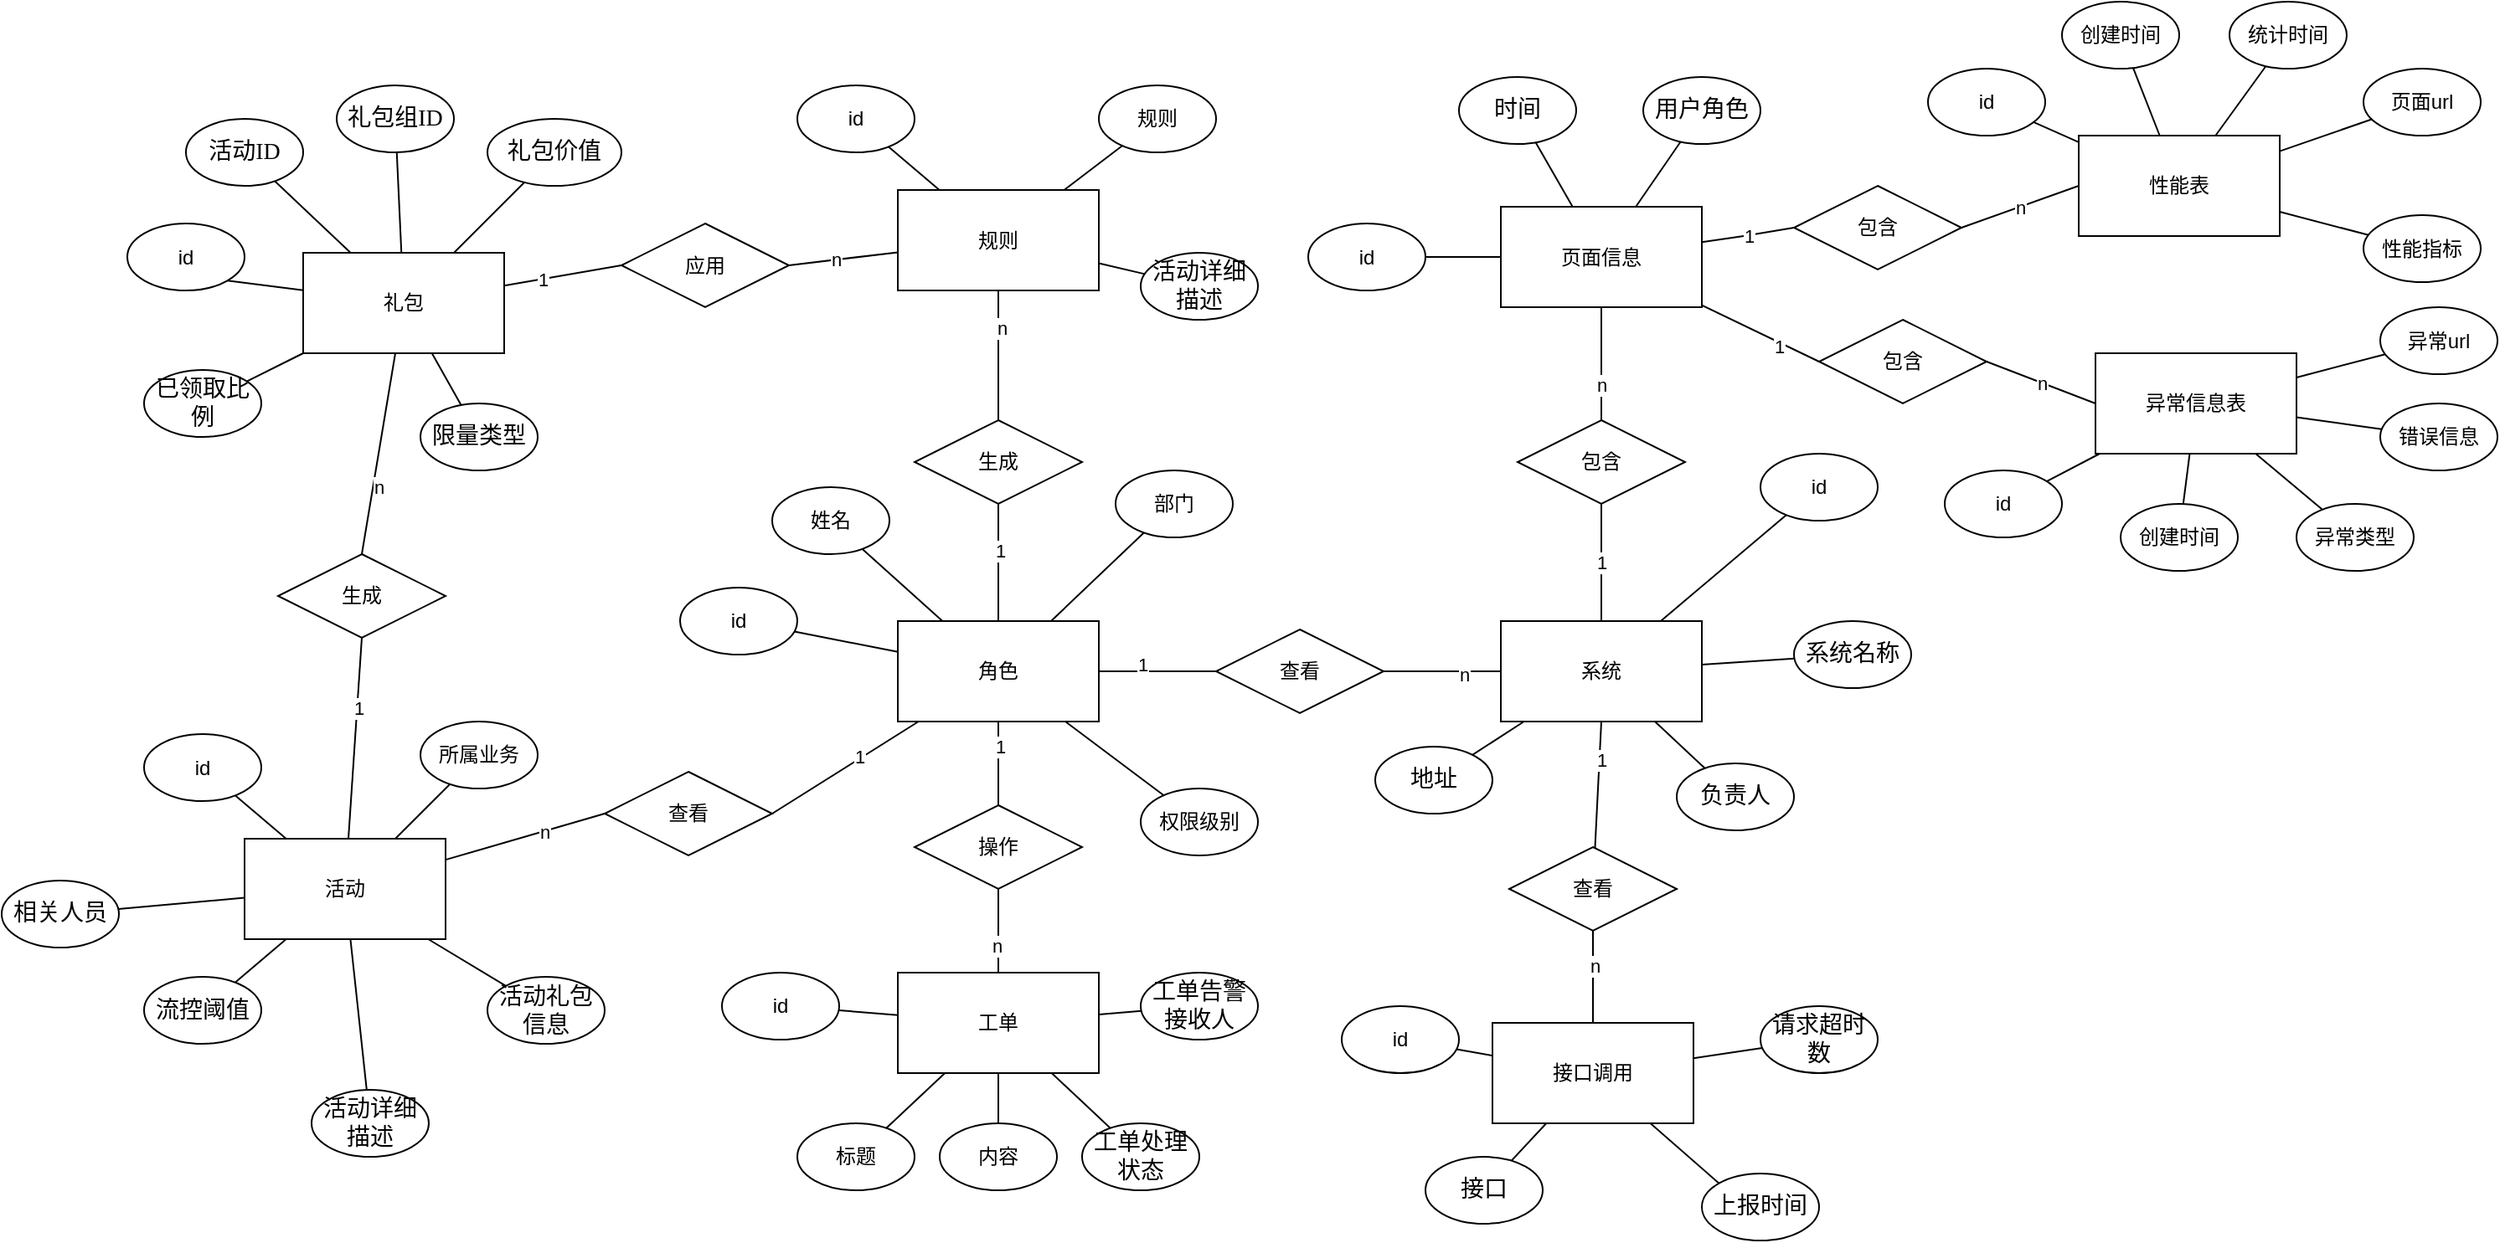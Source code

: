 <mxfile version="20.8.23" type="github">
  <diagram id="R2lEEEUBdFMjLlhIrx00" name="Page-1">
    <mxGraphModel dx="1050" dy="581" grid="1" gridSize="10" guides="1" tooltips="1" connect="1" arrows="1" fold="1" page="1" pageScale="1" pageWidth="850" pageHeight="1100" math="0" shadow="0" extFonts="Permanent Marker^https://fonts.googleapis.com/css?family=Permanent+Marker">
      <root>
        <mxCell id="0" />
        <mxCell id="1" parent="0" />
        <mxCell id="_jhM0TmbpqfNp14iLgsG-1" value="角色" style="rounded=0;whiteSpace=wrap;html=1;" parent="1" vertex="1">
          <mxGeometry x="535" y="530" width="120" height="60" as="geometry" />
        </mxCell>
        <mxCell id="_jhM0TmbpqfNp14iLgsG-2" value="系统" style="rounded=0;whiteSpace=wrap;html=1;" parent="1" vertex="1">
          <mxGeometry x="895" y="530" width="120" height="60" as="geometry" />
        </mxCell>
        <mxCell id="_jhM0TmbpqfNp14iLgsG-3" value="活动" style="rounded=0;whiteSpace=wrap;html=1;" parent="1" vertex="1">
          <mxGeometry x="145" y="660" width="120" height="60" as="geometry" />
        </mxCell>
        <mxCell id="_jhM0TmbpqfNp14iLgsG-4" value="礼包" style="rounded=0;whiteSpace=wrap;html=1;" parent="1" vertex="1">
          <mxGeometry x="180" y="310" width="120" height="60" as="geometry" />
        </mxCell>
        <mxCell id="_jhM0TmbpqfNp14iLgsG-5" value="页面信息" style="rounded=0;whiteSpace=wrap;html=1;" parent="1" vertex="1">
          <mxGeometry x="895" y="282.5" width="120" height="60" as="geometry" />
        </mxCell>
        <mxCell id="_jhM0TmbpqfNp14iLgsG-6" value="接口调用" style="rounded=0;whiteSpace=wrap;html=1;" parent="1" vertex="1">
          <mxGeometry x="890" y="770" width="120" height="60" as="geometry" />
        </mxCell>
        <mxCell id="_jhM0TmbpqfNp14iLgsG-7" value="工单" style="rounded=0;whiteSpace=wrap;html=1;" parent="1" vertex="1">
          <mxGeometry x="535" y="740" width="120" height="60" as="geometry" />
        </mxCell>
        <mxCell id="_jhM0TmbpqfNp14iLgsG-8" value="id" style="ellipse;whiteSpace=wrap;html=1;" parent="1" vertex="1">
          <mxGeometry x="405" y="510" width="70" height="40" as="geometry" />
        </mxCell>
        <mxCell id="_jhM0TmbpqfNp14iLgsG-10" value="姓名" style="ellipse;whiteSpace=wrap;html=1;" parent="1" vertex="1">
          <mxGeometry x="460" y="450" width="70" height="40" as="geometry" />
        </mxCell>
        <mxCell id="_jhM0TmbpqfNp14iLgsG-11" value="部门" style="ellipse;whiteSpace=wrap;html=1;" parent="1" vertex="1">
          <mxGeometry x="665" y="440" width="70" height="40" as="geometry" />
        </mxCell>
        <mxCell id="_jhM0TmbpqfNp14iLgsG-12" value="权限级别" style="ellipse;whiteSpace=wrap;html=1;" parent="1" vertex="1">
          <mxGeometry x="680" y="630" width="70" height="40" as="geometry" />
        </mxCell>
        <mxCell id="_jhM0TmbpqfNp14iLgsG-13" value="" style="endArrow=none;html=1;rounded=0;" parent="1" source="_jhM0TmbpqfNp14iLgsG-8" target="_jhM0TmbpqfNp14iLgsG-1" edge="1">
          <mxGeometry width="50" height="50" relative="1" as="geometry">
            <mxPoint x="545" y="760" as="sourcePoint" />
            <mxPoint x="595" y="710" as="targetPoint" />
          </mxGeometry>
        </mxCell>
        <mxCell id="_jhM0TmbpqfNp14iLgsG-14" value="" style="endArrow=none;html=1;rounded=0;" parent="1" source="_jhM0TmbpqfNp14iLgsG-10" target="_jhM0TmbpqfNp14iLgsG-1" edge="1">
          <mxGeometry width="50" height="50" relative="1" as="geometry">
            <mxPoint x="545" y="760" as="sourcePoint" />
            <mxPoint x="595" y="710" as="targetPoint" />
          </mxGeometry>
        </mxCell>
        <mxCell id="_jhM0TmbpqfNp14iLgsG-15" value="" style="endArrow=none;html=1;rounded=0;" parent="1" source="_jhM0TmbpqfNp14iLgsG-11" target="_jhM0TmbpqfNp14iLgsG-1" edge="1">
          <mxGeometry width="50" height="50" relative="1" as="geometry">
            <mxPoint x="545" y="760" as="sourcePoint" />
            <mxPoint x="595" y="710" as="targetPoint" />
          </mxGeometry>
        </mxCell>
        <mxCell id="_jhM0TmbpqfNp14iLgsG-16" value="" style="endArrow=none;html=1;rounded=0;" parent="1" source="_jhM0TmbpqfNp14iLgsG-12" target="_jhM0TmbpqfNp14iLgsG-1" edge="1">
          <mxGeometry width="50" height="50" relative="1" as="geometry">
            <mxPoint x="545" y="760" as="sourcePoint" />
            <mxPoint x="595" y="710" as="targetPoint" />
          </mxGeometry>
        </mxCell>
        <mxCell id="_jhM0TmbpqfNp14iLgsG-18" value="查看" style="rhombus;whiteSpace=wrap;html=1;" parent="1" vertex="1">
          <mxGeometry x="360" y="620" width="100" height="50" as="geometry" />
        </mxCell>
        <mxCell id="_jhM0TmbpqfNp14iLgsG-19" value="" style="endArrow=none;html=1;rounded=0;exitX=1;exitY=0.5;exitDx=0;exitDy=0;" parent="1" source="_jhM0TmbpqfNp14iLgsG-18" target="_jhM0TmbpqfNp14iLgsG-1" edge="1">
          <mxGeometry width="50" height="50" relative="1" as="geometry">
            <mxPoint x="545" y="760" as="sourcePoint" />
            <mxPoint x="595" y="710" as="targetPoint" />
          </mxGeometry>
        </mxCell>
        <mxCell id="b12-Ir1J9a8UPb21J4mY-48" value="1" style="edgeLabel;html=1;align=center;verticalAlign=middle;resizable=0;points=[];" parent="_jhM0TmbpqfNp14iLgsG-19" vertex="1" connectable="0">
          <mxGeometry x="0.206" y="1" relative="1" as="geometry">
            <mxPoint as="offset" />
          </mxGeometry>
        </mxCell>
        <mxCell id="_jhM0TmbpqfNp14iLgsG-20" value="" style="endArrow=none;html=1;rounded=0;exitX=0;exitY=0.5;exitDx=0;exitDy=0;" parent="1" source="_jhM0TmbpqfNp14iLgsG-18" target="_jhM0TmbpqfNp14iLgsG-3" edge="1">
          <mxGeometry width="50" height="50" relative="1" as="geometry">
            <mxPoint x="363.333" y="674.167" as="sourcePoint" />
            <mxPoint x="555" y="840" as="targetPoint" />
          </mxGeometry>
        </mxCell>
        <mxCell id="b12-Ir1J9a8UPb21J4mY-47" value="n" style="edgeLabel;html=1;align=center;verticalAlign=middle;resizable=0;points=[];" parent="_jhM0TmbpqfNp14iLgsG-20" vertex="1" connectable="0">
          <mxGeometry x="-0.234" relative="1" as="geometry">
            <mxPoint as="offset" />
          </mxGeometry>
        </mxCell>
        <mxCell id="_jhM0TmbpqfNp14iLgsG-21" value="生成" style="rhombus;whiteSpace=wrap;html=1;" parent="1" vertex="1">
          <mxGeometry x="165" y="490" width="100" height="50" as="geometry" />
        </mxCell>
        <mxCell id="_jhM0TmbpqfNp14iLgsG-22" value="" style="endArrow=none;html=1;rounded=0;exitX=0.5;exitY=1;exitDx=0;exitDy=0;" parent="1" source="_jhM0TmbpqfNp14iLgsG-21" target="_jhM0TmbpqfNp14iLgsG-3" edge="1">
          <mxGeometry width="50" height="50" relative="1" as="geometry">
            <mxPoint x="217" y="590" as="sourcePoint" />
            <mxPoint x="555" y="840" as="targetPoint" />
          </mxGeometry>
        </mxCell>
        <mxCell id="b12-Ir1J9a8UPb21J4mY-46" value="1" style="edgeLabel;html=1;align=center;verticalAlign=middle;resizable=0;points=[];" parent="_jhM0TmbpqfNp14iLgsG-22" vertex="1" connectable="0">
          <mxGeometry x="-0.309" y="1" relative="1" as="geometry">
            <mxPoint as="offset" />
          </mxGeometry>
        </mxCell>
        <mxCell id="_jhM0TmbpqfNp14iLgsG-23" value="" style="endArrow=none;html=1;rounded=0;exitX=0.5;exitY=0;exitDx=0;exitDy=0;" parent="1" source="_jhM0TmbpqfNp14iLgsG-21" target="_jhM0TmbpqfNp14iLgsG-4" edge="1">
          <mxGeometry width="50" height="50" relative="1" as="geometry">
            <mxPoint x="251.852" y="174.074" as="sourcePoint" />
            <mxPoint x="950" y="492.5" as="targetPoint" />
          </mxGeometry>
        </mxCell>
        <mxCell id="b12-Ir1J9a8UPb21J4mY-45" value="n" style="edgeLabel;html=1;align=center;verticalAlign=middle;resizable=0;points=[];" parent="_jhM0TmbpqfNp14iLgsG-23" vertex="1" connectable="0">
          <mxGeometry x="-0.329" y="-3" relative="1" as="geometry">
            <mxPoint as="offset" />
          </mxGeometry>
        </mxCell>
        <mxCell id="_jhM0TmbpqfNp14iLgsG-31" value="" style="endArrow=none;html=1;rounded=0;" parent="1" source="_jhM0TmbpqfNp14iLgsG-32" target="_jhM0TmbpqfNp14iLgsG-1" edge="1">
          <mxGeometry width="50" height="50" relative="1" as="geometry">
            <mxPoint x="545" y="760" as="sourcePoint" />
            <mxPoint x="595" y="710" as="targetPoint" />
          </mxGeometry>
        </mxCell>
        <mxCell id="b12-Ir1J9a8UPb21J4mY-49" value="1" style="edgeLabel;html=1;align=center;verticalAlign=middle;resizable=0;points=[];" parent="_jhM0TmbpqfNp14iLgsG-31" vertex="1" connectable="0">
          <mxGeometry x="0.423" y="-1" relative="1" as="geometry">
            <mxPoint as="offset" />
          </mxGeometry>
        </mxCell>
        <mxCell id="_jhM0TmbpqfNp14iLgsG-32" value="操作" style="rhombus;whiteSpace=wrap;html=1;" parent="1" vertex="1">
          <mxGeometry x="545" y="640" width="100" height="50" as="geometry" />
        </mxCell>
        <mxCell id="_jhM0TmbpqfNp14iLgsG-33" value="" style="endArrow=none;html=1;rounded=0;" parent="1" source="_jhM0TmbpqfNp14iLgsG-32" target="_jhM0TmbpqfNp14iLgsG-7" edge="1">
          <mxGeometry width="50" height="50" relative="1" as="geometry">
            <mxPoint x="545" y="760" as="sourcePoint" />
            <mxPoint x="595" y="710" as="targetPoint" />
          </mxGeometry>
        </mxCell>
        <mxCell id="b12-Ir1J9a8UPb21J4mY-50" value="n" style="edgeLabel;html=1;align=center;verticalAlign=middle;resizable=0;points=[];" parent="_jhM0TmbpqfNp14iLgsG-33" vertex="1" connectable="0">
          <mxGeometry x="0.339" y="-1" relative="1" as="geometry">
            <mxPoint as="offset" />
          </mxGeometry>
        </mxCell>
        <mxCell id="_jhM0TmbpqfNp14iLgsG-34" value="查看" style="rhombus;whiteSpace=wrap;html=1;" parent="1" vertex="1">
          <mxGeometry x="725" y="535" width="100" height="50" as="geometry" />
        </mxCell>
        <mxCell id="_jhM0TmbpqfNp14iLgsG-35" value="" style="endArrow=none;html=1;rounded=0;" parent="1" source="_jhM0TmbpqfNp14iLgsG-34" target="_jhM0TmbpqfNp14iLgsG-1" edge="1">
          <mxGeometry width="50" height="50" relative="1" as="geometry">
            <mxPoint x="545" y="760" as="sourcePoint" />
            <mxPoint x="595" y="710" as="targetPoint" />
          </mxGeometry>
        </mxCell>
        <mxCell id="b12-Ir1J9a8UPb21J4mY-40" value="1" style="edgeLabel;html=1;align=center;verticalAlign=middle;resizable=0;points=[];" parent="_jhM0TmbpqfNp14iLgsG-35" vertex="1" connectable="0">
          <mxGeometry x="0.274" y="-4" relative="1" as="geometry">
            <mxPoint as="offset" />
          </mxGeometry>
        </mxCell>
        <mxCell id="_jhM0TmbpqfNp14iLgsG-36" value="" style="endArrow=none;html=1;rounded=0;" parent="1" source="_jhM0TmbpqfNp14iLgsG-34" target="_jhM0TmbpqfNp14iLgsG-2" edge="1">
          <mxGeometry width="50" height="50" relative="1" as="geometry">
            <mxPoint x="545" y="760" as="sourcePoint" />
            <mxPoint x="595" y="710" as="targetPoint" />
            <Array as="points">
              <mxPoint x="860" y="560" />
            </Array>
          </mxGeometry>
        </mxCell>
        <mxCell id="b12-Ir1J9a8UPb21J4mY-37" value="n" style="edgeLabel;html=1;align=center;verticalAlign=middle;resizable=0;points=[];" parent="_jhM0TmbpqfNp14iLgsG-36" vertex="1" connectable="0">
          <mxGeometry x="0.36" y="-2" relative="1" as="geometry">
            <mxPoint as="offset" />
          </mxGeometry>
        </mxCell>
        <mxCell id="_jhM0TmbpqfNp14iLgsG-37" value="1" style="endArrow=none;html=1;rounded=0;entryX=0.5;entryY=0;entryDx=0;entryDy=0;" parent="1" source="_jhM0TmbpqfNp14iLgsG-39" target="_jhM0TmbpqfNp14iLgsG-2" edge="1">
          <mxGeometry width="50" height="50" relative="1" as="geometry">
            <mxPoint x="945" y="480" as="sourcePoint" />
            <mxPoint x="595" y="710" as="targetPoint" />
          </mxGeometry>
        </mxCell>
        <mxCell id="_jhM0TmbpqfNp14iLgsG-39" value="包含" style="rhombus;whiteSpace=wrap;html=1;" parent="1" vertex="1">
          <mxGeometry x="905" y="410" width="100" height="50" as="geometry" />
        </mxCell>
        <mxCell id="_jhM0TmbpqfNp14iLgsG-40" value="" style="endArrow=none;html=1;rounded=0;exitX=0.5;exitY=0;exitDx=0;exitDy=0;" parent="1" source="_jhM0TmbpqfNp14iLgsG-39" target="_jhM0TmbpqfNp14iLgsG-5" edge="1">
          <mxGeometry width="50" height="50" relative="1" as="geometry">
            <mxPoint x="815" y="302.5" as="sourcePoint" />
            <mxPoint x="215" y="527.5" as="targetPoint" />
          </mxGeometry>
        </mxCell>
        <mxCell id="b12-Ir1J9a8UPb21J4mY-36" value="n" style="edgeLabel;html=1;align=center;verticalAlign=middle;resizable=0;points=[];" parent="_jhM0TmbpqfNp14iLgsG-40" vertex="1" connectable="0">
          <mxGeometry x="-0.365" relative="1" as="geometry">
            <mxPoint as="offset" />
          </mxGeometry>
        </mxCell>
        <mxCell id="_jhM0TmbpqfNp14iLgsG-41" value="查看" style="rhombus;whiteSpace=wrap;html=1;" parent="1" vertex="1">
          <mxGeometry x="900" y="665" width="100" height="50" as="geometry" />
        </mxCell>
        <mxCell id="_jhM0TmbpqfNp14iLgsG-42" value="" style="endArrow=none;html=1;rounded=0;entryX=0.5;entryY=1;entryDx=0;entryDy=0;" parent="1" source="_jhM0TmbpqfNp14iLgsG-41" target="_jhM0TmbpqfNp14iLgsG-2" edge="1">
          <mxGeometry width="50" height="50" relative="1" as="geometry">
            <mxPoint x="545" y="760" as="sourcePoint" />
            <mxPoint x="595" y="710" as="targetPoint" />
          </mxGeometry>
        </mxCell>
        <mxCell id="b12-Ir1J9a8UPb21J4mY-38" value="1" style="edgeLabel;html=1;align=center;verticalAlign=middle;resizable=0;points=[];" parent="_jhM0TmbpqfNp14iLgsG-42" vertex="1" connectable="0">
          <mxGeometry x="0.398" y="-1" relative="1" as="geometry">
            <mxPoint as="offset" />
          </mxGeometry>
        </mxCell>
        <mxCell id="_jhM0TmbpqfNp14iLgsG-44" value="id" style="ellipse;whiteSpace=wrap;html=1;" parent="1" vertex="1">
          <mxGeometry x="430" y="740" width="70" height="40" as="geometry" />
        </mxCell>
        <mxCell id="_jhM0TmbpqfNp14iLgsG-45" value="标题" style="ellipse;whiteSpace=wrap;html=1;" parent="1" vertex="1">
          <mxGeometry x="475" y="830" width="70" height="40" as="geometry" />
        </mxCell>
        <mxCell id="_jhM0TmbpqfNp14iLgsG-46" value="内容" style="ellipse;whiteSpace=wrap;html=1;" parent="1" vertex="1">
          <mxGeometry x="560" y="830" width="70" height="40" as="geometry" />
        </mxCell>
        <mxCell id="_jhM0TmbpqfNp14iLgsG-47" value="&lt;p class=&quot;MsoNormal&quot;&gt;&lt;span style=&quot;mso-spacerun:&#39;yes&#39;;font-family:宋体;font-size:10.5pt;&lt;br/&gt;mso-font-kerning:1.0pt;&quot;&gt;工单处理状态&lt;/span&gt;&lt;/p&gt;" style="ellipse;whiteSpace=wrap;html=1;" parent="1" vertex="1">
          <mxGeometry x="645" y="830" width="70" height="40" as="geometry" />
        </mxCell>
        <mxCell id="_jhM0TmbpqfNp14iLgsG-48" value="&lt;p class=&quot;MsoNormal&quot;&gt;&lt;span style=&quot;mso-spacerun:&#39;yes&#39;;font-family:宋体;font-size:10.5pt;&lt;br/&gt;mso-font-kerning:1.0pt;&quot;&gt;工单告警接收人&lt;/span&gt;&lt;/p&gt;" style="ellipse;whiteSpace=wrap;html=1;" parent="1" vertex="1">
          <mxGeometry x="680" y="740" width="70" height="40" as="geometry" />
        </mxCell>
        <mxCell id="_jhM0TmbpqfNp14iLgsG-51" value="" style="endArrow=none;html=1;rounded=0;" parent="1" source="_jhM0TmbpqfNp14iLgsG-44" target="_jhM0TmbpqfNp14iLgsG-7" edge="1">
          <mxGeometry width="50" height="50" relative="1" as="geometry">
            <mxPoint x="545" y="760" as="sourcePoint" />
            <mxPoint x="595" y="710" as="targetPoint" />
          </mxGeometry>
        </mxCell>
        <mxCell id="_jhM0TmbpqfNp14iLgsG-52" value="" style="endArrow=none;html=1;rounded=0;" parent="1" source="_jhM0TmbpqfNp14iLgsG-45" target="_jhM0TmbpqfNp14iLgsG-7" edge="1">
          <mxGeometry width="50" height="50" relative="1" as="geometry">
            <mxPoint x="545" y="760" as="sourcePoint" />
            <mxPoint x="595" y="710" as="targetPoint" />
          </mxGeometry>
        </mxCell>
        <mxCell id="_jhM0TmbpqfNp14iLgsG-53" value="" style="endArrow=none;html=1;rounded=0;" parent="1" source="_jhM0TmbpqfNp14iLgsG-46" target="_jhM0TmbpqfNp14iLgsG-7" edge="1">
          <mxGeometry width="50" height="50" relative="1" as="geometry">
            <mxPoint x="545" y="760" as="sourcePoint" />
            <mxPoint x="595" y="710" as="targetPoint" />
          </mxGeometry>
        </mxCell>
        <mxCell id="_jhM0TmbpqfNp14iLgsG-54" value="" style="endArrow=none;html=1;rounded=0;" parent="1" source="_jhM0TmbpqfNp14iLgsG-47" target="_jhM0TmbpqfNp14iLgsG-7" edge="1">
          <mxGeometry width="50" height="50" relative="1" as="geometry">
            <mxPoint x="545" y="760" as="sourcePoint" />
            <mxPoint x="595" y="710" as="targetPoint" />
          </mxGeometry>
        </mxCell>
        <mxCell id="_jhM0TmbpqfNp14iLgsG-55" value="" style="endArrow=none;html=1;rounded=0;" parent="1" source="_jhM0TmbpqfNp14iLgsG-48" target="_jhM0TmbpqfNp14iLgsG-7" edge="1">
          <mxGeometry width="50" height="50" relative="1" as="geometry">
            <mxPoint x="545" y="760" as="sourcePoint" />
            <mxPoint x="595" y="710" as="targetPoint" />
          </mxGeometry>
        </mxCell>
        <mxCell id="_jhM0TmbpqfNp14iLgsG-56" value="id" style="ellipse;whiteSpace=wrap;html=1;" parent="1" vertex="1">
          <mxGeometry x="85" y="597.5" width="70" height="40" as="geometry" />
        </mxCell>
        <mxCell id="_jhM0TmbpqfNp14iLgsG-57" value="&lt;p class=&quot;MsoNormal&quot;&gt;&lt;span style=&quot;mso-spacerun:&#39;yes&#39;;font-family:宋体;font-size:10.5pt;&lt;br/&gt;mso-font-kerning:1.0pt;&quot;&gt;活动详细描述&lt;/span&gt;&lt;/p&gt;" style="ellipse;whiteSpace=wrap;html=1;" parent="1" vertex="1">
          <mxGeometry x="185" y="810" width="70" height="40" as="geometry" />
        </mxCell>
        <mxCell id="_jhM0TmbpqfNp14iLgsG-58" value="&lt;p class=&quot;MsoNormal&quot;&gt;所属业务&lt;/p&gt;" style="ellipse;whiteSpace=wrap;html=1;" parent="1" vertex="1">
          <mxGeometry x="250" y="590" width="70" height="40" as="geometry" />
        </mxCell>
        <mxCell id="_jhM0TmbpqfNp14iLgsG-60" value="&lt;p class=&quot;MsoNormal&quot;&gt;&lt;span style=&quot;mso-spacerun:&#39;yes&#39;;font-family:宋体;font-size:10.5pt;&lt;br/&gt;mso-font-kerning:1.0pt;&quot;&gt;相关人员&lt;/span&gt;&lt;/p&gt;" style="ellipse;whiteSpace=wrap;html=1;" parent="1" vertex="1">
          <mxGeometry y="685" width="70" height="40" as="geometry" />
        </mxCell>
        <mxCell id="_jhM0TmbpqfNp14iLgsG-61" value="&lt;p class=&quot;MsoNormal&quot;&gt;&lt;span style=&quot;mso-spacerun:&#39;yes&#39;;font-family:宋体;font-size:10.5pt;&lt;br/&gt;mso-font-kerning:1.0pt;&quot;&gt;流控阈值&lt;/span&gt;&lt;/p&gt;" style="ellipse;whiteSpace=wrap;html=1;" parent="1" vertex="1">
          <mxGeometry x="85" y="742.5" width="70" height="40" as="geometry" />
        </mxCell>
        <mxCell id="_jhM0TmbpqfNp14iLgsG-62" value="&lt;p class=&quot;MsoNormal&quot;&gt;&lt;span style=&quot;mso-spacerun:&#39;yes&#39;;font-family:宋体;font-size:10.5pt;&lt;br/&gt;mso-font-kerning:1.0pt;&quot;&gt;活动礼包信息&lt;/span&gt;&lt;/p&gt;" style="ellipse;whiteSpace=wrap;html=1;" parent="1" vertex="1">
          <mxGeometry x="290" y="742.5" width="70" height="40" as="geometry" />
        </mxCell>
        <mxCell id="_jhM0TmbpqfNp14iLgsG-63" value="" style="endArrow=none;html=1;rounded=0;" parent="1" source="_jhM0TmbpqfNp14iLgsG-56" target="_jhM0TmbpqfNp14iLgsG-3" edge="1">
          <mxGeometry width="50" height="50" relative="1" as="geometry">
            <mxPoint x="505" y="890" as="sourcePoint" />
            <mxPoint x="555" y="840" as="targetPoint" />
          </mxGeometry>
        </mxCell>
        <mxCell id="_jhM0TmbpqfNp14iLgsG-64" value="" style="endArrow=none;html=1;rounded=0;" parent="1" source="_jhM0TmbpqfNp14iLgsG-57" target="_jhM0TmbpqfNp14iLgsG-3" edge="1">
          <mxGeometry width="50" height="50" relative="1" as="geometry">
            <mxPoint x="505" y="890" as="sourcePoint" />
            <mxPoint x="555" y="840" as="targetPoint" />
          </mxGeometry>
        </mxCell>
        <mxCell id="_jhM0TmbpqfNp14iLgsG-65" value="" style="endArrow=none;html=1;rounded=0;" parent="1" source="_jhM0TmbpqfNp14iLgsG-58" target="_jhM0TmbpqfNp14iLgsG-3" edge="1">
          <mxGeometry width="50" height="50" relative="1" as="geometry">
            <mxPoint x="505" y="890" as="sourcePoint" />
            <mxPoint x="555" y="840" as="targetPoint" />
          </mxGeometry>
        </mxCell>
        <mxCell id="_jhM0TmbpqfNp14iLgsG-66" value="" style="endArrow=none;html=1;rounded=0;" parent="1" source="_jhM0TmbpqfNp14iLgsG-60" target="_jhM0TmbpqfNp14iLgsG-3" edge="1">
          <mxGeometry width="50" height="50" relative="1" as="geometry">
            <mxPoint x="505" y="890" as="sourcePoint" />
            <mxPoint x="555" y="840" as="targetPoint" />
          </mxGeometry>
        </mxCell>
        <mxCell id="_jhM0TmbpqfNp14iLgsG-67" value="" style="endArrow=none;html=1;rounded=0;" parent="1" source="_jhM0TmbpqfNp14iLgsG-61" target="_jhM0TmbpqfNp14iLgsG-3" edge="1">
          <mxGeometry width="50" height="50" relative="1" as="geometry">
            <mxPoint x="505" y="890" as="sourcePoint" />
            <mxPoint x="555" y="840" as="targetPoint" />
          </mxGeometry>
        </mxCell>
        <mxCell id="_jhM0TmbpqfNp14iLgsG-68" value="" style="endArrow=none;html=1;rounded=0;" parent="1" source="_jhM0TmbpqfNp14iLgsG-62" target="_jhM0TmbpqfNp14iLgsG-3" edge="1">
          <mxGeometry width="50" height="50" relative="1" as="geometry">
            <mxPoint x="505" y="890" as="sourcePoint" />
            <mxPoint x="555" y="840" as="targetPoint" />
          </mxGeometry>
        </mxCell>
        <mxCell id="_jhM0TmbpqfNp14iLgsG-69" value="id" style="ellipse;whiteSpace=wrap;html=1;" parent="1" vertex="1">
          <mxGeometry x="75" y="292.5" width="70" height="40" as="geometry" />
        </mxCell>
        <mxCell id="_jhM0TmbpqfNp14iLgsG-70" value="&lt;p class=&quot;MsoNormal&quot;&gt;&lt;span style=&quot;mso-spacerun:&#39;yes&#39;;font-family:宋体;font-size:10.5pt;&lt;br/&gt;mso-font-kerning:1.0pt;&quot;&gt;&lt;font face=&quot;宋体&quot;&gt;活动&lt;/font&gt;ID&lt;/span&gt;&lt;/p&gt;" style="ellipse;whiteSpace=wrap;html=1;" parent="1" vertex="1">
          <mxGeometry x="110" y="230" width="70" height="40" as="geometry" />
        </mxCell>
        <mxCell id="_jhM0TmbpqfNp14iLgsG-71" value="&lt;p class=&quot;MsoNormal&quot;&gt;&lt;span style=&quot;mso-spacerun:&#39;yes&#39;;font-family:宋体;font-size:10.5pt;&lt;br/&gt;mso-font-kerning:1.0pt;&quot;&gt;&lt;font face=&quot;宋体&quot;&gt;礼包组&lt;/font&gt;ID&lt;/span&gt;&lt;/p&gt;" style="ellipse;whiteSpace=wrap;html=1;" parent="1" vertex="1">
          <mxGeometry x="200" y="210" width="70" height="40" as="geometry" />
        </mxCell>
        <mxCell id="_jhM0TmbpqfNp14iLgsG-72" value="&lt;p class=&quot;MsoNormal&quot;&gt;&lt;span style=&quot;mso-spacerun:&#39;yes&#39;;font-family:宋体;font-size:10.5pt;&lt;br/&gt;mso-font-kerning:1.0pt;&quot;&gt;已领取比例&lt;/span&gt;&lt;/p&gt;" style="ellipse;whiteSpace=wrap;html=1;" parent="1" vertex="1">
          <mxGeometry x="85" y="380" width="70" height="40" as="geometry" />
        </mxCell>
        <mxCell id="_jhM0TmbpqfNp14iLgsG-73" value="&lt;p class=&quot;MsoNormal&quot;&gt;&lt;span style=&quot;mso-spacerun:&#39;yes&#39;;font-family:宋体;font-size:10.5pt;&lt;br/&gt;mso-font-kerning:1.0pt;&quot;&gt;限量类型&lt;/span&gt;&lt;/p&gt;" style="ellipse;whiteSpace=wrap;html=1;" parent="1" vertex="1">
          <mxGeometry x="250" y="400" width="70" height="40" as="geometry" />
        </mxCell>
        <mxCell id="_jhM0TmbpqfNp14iLgsG-74" value="&lt;p class=&quot;MsoNormal&quot;&gt;&lt;span style=&quot;mso-spacerun:&#39;yes&#39;;font-family:宋体;font-size:10.5pt;&lt;br/&gt;mso-font-kerning:1.0pt;&quot;&gt;礼包价值&lt;/span&gt;&lt;/p&gt;" style="ellipse;whiteSpace=wrap;html=1;" parent="1" vertex="1">
          <mxGeometry x="290" y="230" width="80" height="40" as="geometry" />
        </mxCell>
        <mxCell id="_jhM0TmbpqfNp14iLgsG-75" value="" style="endArrow=none;html=1;rounded=0;" parent="1" source="_jhM0TmbpqfNp14iLgsG-71" target="_jhM0TmbpqfNp14iLgsG-4" edge="1">
          <mxGeometry width="50" height="50" relative="1" as="geometry">
            <mxPoint x="310" y="280" as="sourcePoint" />
            <mxPoint x="930" y="490" as="targetPoint" />
          </mxGeometry>
        </mxCell>
        <mxCell id="_jhM0TmbpqfNp14iLgsG-76" value="" style="endArrow=none;html=1;rounded=0;" parent="1" source="_jhM0TmbpqfNp14iLgsG-70" target="_jhM0TmbpqfNp14iLgsG-4" edge="1">
          <mxGeometry width="50" height="50" relative="1" as="geometry">
            <mxPoint x="310" y="280" as="sourcePoint" />
            <mxPoint x="930" y="490" as="targetPoint" />
          </mxGeometry>
        </mxCell>
        <mxCell id="_jhM0TmbpqfNp14iLgsG-77" value="" style="endArrow=none;html=1;rounded=0;exitX=1;exitY=1;exitDx=0;exitDy=0;" parent="1" source="_jhM0TmbpqfNp14iLgsG-69" target="_jhM0TmbpqfNp14iLgsG-4" edge="1">
          <mxGeometry width="50" height="50" relative="1" as="geometry">
            <mxPoint x="310" y="280" as="sourcePoint" />
            <mxPoint x="930" y="490" as="targetPoint" />
          </mxGeometry>
        </mxCell>
        <mxCell id="_jhM0TmbpqfNp14iLgsG-78" value="" style="endArrow=none;html=1;rounded=0;" parent="1" source="_jhM0TmbpqfNp14iLgsG-4" target="_jhM0TmbpqfNp14iLgsG-72" edge="1">
          <mxGeometry width="50" height="50" relative="1" as="geometry">
            <mxPoint x="310" y="280" as="sourcePoint" />
            <mxPoint x="930" y="490" as="targetPoint" />
          </mxGeometry>
        </mxCell>
        <mxCell id="_jhM0TmbpqfNp14iLgsG-79" value="" style="endArrow=none;html=1;rounded=0;" parent="1" source="_jhM0TmbpqfNp14iLgsG-4" target="_jhM0TmbpqfNp14iLgsG-73" edge="1">
          <mxGeometry width="50" height="50" relative="1" as="geometry">
            <mxPoint x="310" y="280" as="sourcePoint" />
            <mxPoint x="930" y="490" as="targetPoint" />
          </mxGeometry>
        </mxCell>
        <mxCell id="_jhM0TmbpqfNp14iLgsG-80" value="" style="endArrow=none;html=1;rounded=0;" parent="1" source="_jhM0TmbpqfNp14iLgsG-4" target="_jhM0TmbpqfNp14iLgsG-74" edge="1">
          <mxGeometry width="50" height="50" relative="1" as="geometry">
            <mxPoint x="310" y="280" as="sourcePoint" />
            <mxPoint x="930" y="490" as="targetPoint" />
          </mxGeometry>
        </mxCell>
        <mxCell id="_jhM0TmbpqfNp14iLgsG-81" value="id" style="ellipse;whiteSpace=wrap;html=1;" parent="1" vertex="1">
          <mxGeometry x="1050" y="430" width="70" height="40" as="geometry" />
        </mxCell>
        <mxCell id="_jhM0TmbpqfNp14iLgsG-82" value="&lt;p class=&quot;MsoNormal&quot;&gt;&lt;span style=&quot;mso-spacerun:&#39;yes&#39;;font-family:宋体;font-size:10.5pt;&lt;br/&gt;mso-font-kerning:1.0pt;&quot;&gt;系统名称&lt;/span&gt;&lt;/p&gt;" style="ellipse;whiteSpace=wrap;html=1;" parent="1" vertex="1">
          <mxGeometry x="1070" y="530" width="70" height="40" as="geometry" />
        </mxCell>
        <mxCell id="_jhM0TmbpqfNp14iLgsG-83" value="&lt;p class=&quot;MsoNormal&quot;&gt;&lt;span style=&quot;mso-spacerun:&#39;yes&#39;;font-family:宋体;font-size:10.5pt;&lt;br/&gt;mso-font-kerning:1.0pt;&quot;&gt;地址&lt;/span&gt;&lt;/p&gt;" style="ellipse;whiteSpace=wrap;html=1;" parent="1" vertex="1">
          <mxGeometry x="820" y="605" width="70" height="40" as="geometry" />
        </mxCell>
        <mxCell id="_jhM0TmbpqfNp14iLgsG-84" value="&lt;p class=&quot;MsoNormal&quot;&gt;&lt;span style=&quot;mso-spacerun:&#39;yes&#39;;font-family:宋体;font-size:10.5pt;&lt;br/&gt;mso-font-kerning:1.0pt;&quot;&gt;负责人&lt;/span&gt;&lt;/p&gt;" style="ellipse;whiteSpace=wrap;html=1;" parent="1" vertex="1">
          <mxGeometry x="1000" y="615" width="70" height="40" as="geometry" />
        </mxCell>
        <mxCell id="_jhM0TmbpqfNp14iLgsG-85" value="" style="endArrow=none;html=1;rounded=0;" parent="1" source="_jhM0TmbpqfNp14iLgsG-81" target="_jhM0TmbpqfNp14iLgsG-2" edge="1">
          <mxGeometry width="50" height="50" relative="1" as="geometry">
            <mxPoint x="545" y="760" as="sourcePoint" />
            <mxPoint x="595" y="710" as="targetPoint" />
          </mxGeometry>
        </mxCell>
        <mxCell id="_jhM0TmbpqfNp14iLgsG-86" value="" style="endArrow=none;html=1;rounded=0;" parent="1" source="_jhM0TmbpqfNp14iLgsG-82" target="_jhM0TmbpqfNp14iLgsG-2" edge="1">
          <mxGeometry width="50" height="50" relative="1" as="geometry">
            <mxPoint x="545" y="760" as="sourcePoint" />
            <mxPoint x="1005" y="545" as="targetPoint" />
          </mxGeometry>
        </mxCell>
        <mxCell id="_jhM0TmbpqfNp14iLgsG-87" value="" style="endArrow=none;html=1;rounded=0;" parent="1" source="_jhM0TmbpqfNp14iLgsG-83" target="_jhM0TmbpqfNp14iLgsG-2" edge="1">
          <mxGeometry width="50" height="50" relative="1" as="geometry">
            <mxPoint x="545" y="760" as="sourcePoint" />
            <mxPoint x="595" y="710" as="targetPoint" />
          </mxGeometry>
        </mxCell>
        <mxCell id="_jhM0TmbpqfNp14iLgsG-88" value="" style="endArrow=none;html=1;rounded=0;" parent="1" source="_jhM0TmbpqfNp14iLgsG-84" target="_jhM0TmbpqfNp14iLgsG-2" edge="1">
          <mxGeometry width="50" height="50" relative="1" as="geometry">
            <mxPoint x="545" y="760" as="sourcePoint" />
            <mxPoint x="595" y="710" as="targetPoint" />
          </mxGeometry>
        </mxCell>
        <mxCell id="_jhM0TmbpqfNp14iLgsG-89" value="&lt;p class=&quot;MsoNormal&quot;&gt;&lt;span&gt;id&lt;/span&gt;&lt;/p&gt;" style="ellipse;whiteSpace=wrap;html=1;" parent="1" vertex="1">
          <mxGeometry x="780" y="292.5" width="70" height="40" as="geometry" />
        </mxCell>
        <mxCell id="_jhM0TmbpqfNp14iLgsG-90" value="&lt;p class=&quot;MsoNormal&quot;&gt;&lt;span style=&quot;mso-spacerun:&#39;yes&#39;;font-family:宋体;font-size:10.5pt;&lt;br/&gt;mso-font-kerning:1.0pt;&quot;&gt;时间&lt;/span&gt;&lt;/p&gt;" style="ellipse;whiteSpace=wrap;html=1;" parent="1" vertex="1">
          <mxGeometry x="870" y="205" width="70" height="40" as="geometry" />
        </mxCell>
        <mxCell id="_jhM0TmbpqfNp14iLgsG-91" value="&lt;p class=&quot;MsoNormal&quot;&gt;&lt;span style=&quot;mso-spacerun:&#39;yes&#39;;font-family:宋体;font-size:10.5pt;&lt;br/&gt;mso-font-kerning:1.0pt;&quot;&gt;用户角色&lt;/span&gt;&lt;/p&gt;" style="ellipse;whiteSpace=wrap;html=1;" parent="1" vertex="1">
          <mxGeometry x="980" y="205" width="70" height="40" as="geometry" />
        </mxCell>
        <mxCell id="_jhM0TmbpqfNp14iLgsG-93" value="" style="endArrow=none;html=1;rounded=0;" parent="1" source="_jhM0TmbpqfNp14iLgsG-89" target="_jhM0TmbpqfNp14iLgsG-5" edge="1">
          <mxGeometry width="50" height="50" relative="1" as="geometry">
            <mxPoint x="180" y="542.5" as="sourcePoint" />
            <mxPoint x="230" y="492.5" as="targetPoint" />
          </mxGeometry>
        </mxCell>
        <mxCell id="_jhM0TmbpqfNp14iLgsG-94" value="" style="endArrow=none;html=1;rounded=0;" parent="1" source="_jhM0TmbpqfNp14iLgsG-90" target="_jhM0TmbpqfNp14iLgsG-5" edge="1">
          <mxGeometry width="50" height="50" relative="1" as="geometry">
            <mxPoint x="180" y="542.5" as="sourcePoint" />
            <mxPoint x="230" y="492.5" as="targetPoint" />
          </mxGeometry>
        </mxCell>
        <mxCell id="_jhM0TmbpqfNp14iLgsG-95" value="" style="endArrow=none;html=1;rounded=0;" parent="1" source="_jhM0TmbpqfNp14iLgsG-91" target="_jhM0TmbpqfNp14iLgsG-5" edge="1">
          <mxGeometry width="50" height="50" relative="1" as="geometry">
            <mxPoint x="180" y="542.5" as="sourcePoint" />
            <mxPoint x="230" y="492.5" as="targetPoint" />
          </mxGeometry>
        </mxCell>
        <mxCell id="_jhM0TmbpqfNp14iLgsG-96" value="" style="endArrow=none;html=1;rounded=0;exitX=0;exitY=0.5;exitDx=0;exitDy=0;" parent="1" source="b12-Ir1J9a8UPb21J4mY-69" target="_jhM0TmbpqfNp14iLgsG-5" edge="1">
          <mxGeometry width="50" height="50" relative="1" as="geometry">
            <mxPoint x="870" y="357" as="sourcePoint" />
            <mxPoint x="230" y="492.5" as="targetPoint" />
          </mxGeometry>
        </mxCell>
        <mxCell id="b12-Ir1J9a8UPb21J4mY-70" value="1" style="edgeLabel;html=1;align=center;verticalAlign=middle;resizable=0;points=[];" parent="_jhM0TmbpqfNp14iLgsG-96" vertex="1" connectable="0">
          <mxGeometry x="-0.32" y="2" relative="1" as="geometry">
            <mxPoint as="offset" />
          </mxGeometry>
        </mxCell>
        <mxCell id="_jhM0TmbpqfNp14iLgsG-97" value="&lt;p class=&quot;MsoNormal&quot;&gt;&lt;span&gt;id&lt;/span&gt;&lt;/p&gt;" style="ellipse;whiteSpace=wrap;html=1;" parent="1" vertex="1">
          <mxGeometry x="800" y="760" width="70" height="40" as="geometry" />
        </mxCell>
        <mxCell id="_jhM0TmbpqfNp14iLgsG-98" value="&lt;p class=&quot;MsoNormal&quot;&gt;&lt;span style=&quot;mso-spacerun:&#39;yes&#39;;font-family:宋体;font-size:10.5pt;&lt;br/&gt;mso-font-kerning:1.0pt;&quot;&gt;接口&lt;/span&gt;&lt;/p&gt;" style="ellipse;whiteSpace=wrap;html=1;" parent="1" vertex="1">
          <mxGeometry x="850" y="850" width="70" height="40" as="geometry" />
        </mxCell>
        <mxCell id="_jhM0TmbpqfNp14iLgsG-99" value="&lt;p class=&quot;MsoNormal&quot;&gt;&lt;span style=&quot;mso-spacerun:&#39;yes&#39;;font-family:宋体;font-size:10.5pt;&lt;br/&gt;mso-font-kerning:1.0pt;&quot;&gt;上报时间&lt;/span&gt;&lt;/p&gt;" style="ellipse;whiteSpace=wrap;html=1;" parent="1" vertex="1">
          <mxGeometry x="1015" y="860" width="70" height="40" as="geometry" />
        </mxCell>
        <mxCell id="_jhM0TmbpqfNp14iLgsG-100" value="&lt;p class=&quot;MsoNormal&quot;&gt;&lt;span style=&quot;mso-spacerun:&#39;yes&#39;;font-family:宋体;font-size:10.5pt;&lt;br/&gt;mso-font-kerning:1.0pt;&quot;&gt;请求超时数&lt;/span&gt;&lt;/p&gt;" style="ellipse;whiteSpace=wrap;html=1;" parent="1" vertex="1">
          <mxGeometry x="1050" y="760" width="70" height="40" as="geometry" />
        </mxCell>
        <mxCell id="_jhM0TmbpqfNp14iLgsG-101" value="" style="endArrow=none;html=1;rounded=0;" parent="1" source="_jhM0TmbpqfNp14iLgsG-97" target="_jhM0TmbpqfNp14iLgsG-6" edge="1">
          <mxGeometry width="50" height="50" relative="1" as="geometry">
            <mxPoint x="190" y="955" as="sourcePoint" />
            <mxPoint x="240" y="905" as="targetPoint" />
          </mxGeometry>
        </mxCell>
        <mxCell id="_jhM0TmbpqfNp14iLgsG-102" value="" style="endArrow=none;html=1;rounded=0;" parent="1" source="_jhM0TmbpqfNp14iLgsG-98" target="_jhM0TmbpqfNp14iLgsG-6" edge="1">
          <mxGeometry width="50" height="50" relative="1" as="geometry">
            <mxPoint x="190" y="955" as="sourcePoint" />
            <mxPoint x="240" y="905" as="targetPoint" />
          </mxGeometry>
        </mxCell>
        <mxCell id="_jhM0TmbpqfNp14iLgsG-103" value="" style="endArrow=none;html=1;rounded=0;exitX=0;exitY=0;exitDx=0;exitDy=0;" parent="1" source="_jhM0TmbpqfNp14iLgsG-99" target="_jhM0TmbpqfNp14iLgsG-6" edge="1">
          <mxGeometry width="50" height="50" relative="1" as="geometry">
            <mxPoint x="190" y="955" as="sourcePoint" />
            <mxPoint x="240" y="905" as="targetPoint" />
          </mxGeometry>
        </mxCell>
        <mxCell id="_jhM0TmbpqfNp14iLgsG-104" value="" style="endArrow=none;html=1;rounded=0;" parent="1" source="_jhM0TmbpqfNp14iLgsG-100" target="_jhM0TmbpqfNp14iLgsG-6" edge="1">
          <mxGeometry width="50" height="50" relative="1" as="geometry">
            <mxPoint x="190" y="955" as="sourcePoint" />
            <mxPoint x="240" y="905" as="targetPoint" />
          </mxGeometry>
        </mxCell>
        <mxCell id="b12-Ir1J9a8UPb21J4mY-1" value="规则" style="rounded=0;whiteSpace=wrap;html=1;" parent="1" vertex="1">
          <mxGeometry x="535" y="272.5" width="120" height="60" as="geometry" />
        </mxCell>
        <mxCell id="b12-Ir1J9a8UPb21J4mY-2" value="" style="endArrow=none;html=1;rounded=0;exitX=0.5;exitY=0;exitDx=0;exitDy=0;" parent="1" source="b12-Ir1J9a8UPb21J4mY-20" target="b12-Ir1J9a8UPb21J4mY-1" edge="1">
          <mxGeometry width="50" height="50" relative="1" as="geometry">
            <mxPoint x="700" y="310" as="sourcePoint" />
            <mxPoint x="945" y="452.5" as="targetPoint" />
            <Array as="points">
              <mxPoint x="595" y="370" />
            </Array>
          </mxGeometry>
        </mxCell>
        <mxCell id="b12-Ir1J9a8UPb21J4mY-42" value="n" style="edgeLabel;html=1;align=center;verticalAlign=middle;resizable=0;points=[];" parent="b12-Ir1J9a8UPb21J4mY-2" vertex="1" connectable="0">
          <mxGeometry x="0.416" y="-2" relative="1" as="geometry">
            <mxPoint as="offset" />
          </mxGeometry>
        </mxCell>
        <mxCell id="b12-Ir1J9a8UPb21J4mY-6" value="id" style="ellipse;whiteSpace=wrap;html=1;" parent="1" vertex="1">
          <mxGeometry x="475" y="210" width="70" height="40" as="geometry" />
        </mxCell>
        <mxCell id="b12-Ir1J9a8UPb21J4mY-7" value="&lt;p class=&quot;MsoNormal&quot;&gt;&lt;span style=&quot;mso-spacerun:&#39;yes&#39;;font-family:宋体;font-size:10.5pt;&lt;br/&gt;mso-font-kerning:1.0pt;&quot;&gt;活动详细描述&lt;/span&gt;&lt;/p&gt;" style="ellipse;whiteSpace=wrap;html=1;" parent="1" vertex="1">
          <mxGeometry x="680" y="310" width="70" height="40" as="geometry" />
        </mxCell>
        <mxCell id="b12-Ir1J9a8UPb21J4mY-8" value="&lt;p class=&quot;MsoNormal&quot;&gt;规则&lt;/p&gt;" style="ellipse;whiteSpace=wrap;html=1;" parent="1" vertex="1">
          <mxGeometry x="655" y="210" width="70" height="40" as="geometry" />
        </mxCell>
        <mxCell id="b12-Ir1J9a8UPb21J4mY-12" value="" style="endArrow=none;html=1;rounded=0;" parent="1" source="b12-Ir1J9a8UPb21J4mY-6" target="b12-Ir1J9a8UPb21J4mY-1" edge="1">
          <mxGeometry width="50" height="50" relative="1" as="geometry">
            <mxPoint x="895" y="502.5" as="sourcePoint" />
            <mxPoint x="945" y="452.5" as="targetPoint" />
          </mxGeometry>
        </mxCell>
        <mxCell id="b12-Ir1J9a8UPb21J4mY-13" value="" style="endArrow=none;html=1;rounded=0;" parent="1" source="b12-Ir1J9a8UPb21J4mY-7" target="b12-Ir1J9a8UPb21J4mY-1" edge="1">
          <mxGeometry width="50" height="50" relative="1" as="geometry">
            <mxPoint x="895" y="502.5" as="sourcePoint" />
            <mxPoint x="945" y="452.5" as="targetPoint" />
          </mxGeometry>
        </mxCell>
        <mxCell id="b12-Ir1J9a8UPb21J4mY-14" value="" style="endArrow=none;html=1;rounded=0;" parent="1" source="b12-Ir1J9a8UPb21J4mY-8" target="b12-Ir1J9a8UPb21J4mY-1" edge="1">
          <mxGeometry width="50" height="50" relative="1" as="geometry">
            <mxPoint x="895" y="502.5" as="sourcePoint" />
            <mxPoint x="945" y="452.5" as="targetPoint" />
          </mxGeometry>
        </mxCell>
        <mxCell id="b12-Ir1J9a8UPb21J4mY-20" value="生成" style="rhombus;whiteSpace=wrap;html=1;" parent="1" vertex="1">
          <mxGeometry x="545" y="410" width="100" height="50" as="geometry" />
        </mxCell>
        <mxCell id="b12-Ir1J9a8UPb21J4mY-23" value="" style="endArrow=none;html=1;rounded=0;exitX=0.5;exitY=0;exitDx=0;exitDy=0;entryX=0.5;entryY=1;entryDx=0;entryDy=0;" parent="1" source="_jhM0TmbpqfNp14iLgsG-1" target="b12-Ir1J9a8UPb21J4mY-20" edge="1">
          <mxGeometry width="50" height="50" relative="1" as="geometry">
            <mxPoint x="500" y="580" as="sourcePoint" />
            <mxPoint x="550" y="530" as="targetPoint" />
          </mxGeometry>
        </mxCell>
        <mxCell id="b12-Ir1J9a8UPb21J4mY-41" value="1" style="edgeLabel;html=1;align=center;verticalAlign=middle;resizable=0;points=[];" parent="b12-Ir1J9a8UPb21J4mY-23" vertex="1" connectable="0">
          <mxGeometry x="0.217" y="-1" relative="1" as="geometry">
            <mxPoint as="offset" />
          </mxGeometry>
        </mxCell>
        <mxCell id="b12-Ir1J9a8UPb21J4mY-25" value="" style="endArrow=none;html=1;rounded=0;entryX=0;entryY=0.5;entryDx=0;entryDy=0;" parent="1" source="_jhM0TmbpqfNp14iLgsG-4" target="b12-Ir1J9a8UPb21J4mY-26" edge="1">
          <mxGeometry width="50" height="50" relative="1" as="geometry">
            <mxPoint x="500" y="580" as="sourcePoint" />
            <mxPoint x="360" y="400" as="targetPoint" />
          </mxGeometry>
        </mxCell>
        <mxCell id="b12-Ir1J9a8UPb21J4mY-43" value="1" style="edgeLabel;html=1;align=center;verticalAlign=middle;resizable=0;points=[];" parent="b12-Ir1J9a8UPb21J4mY-25" vertex="1" connectable="0">
          <mxGeometry x="-0.358" relative="1" as="geometry">
            <mxPoint as="offset" />
          </mxGeometry>
        </mxCell>
        <mxCell id="b12-Ir1J9a8UPb21J4mY-26" value="应用" style="rhombus;whiteSpace=wrap;html=1;" parent="1" vertex="1">
          <mxGeometry x="370" y="292.5" width="100" height="50" as="geometry" />
        </mxCell>
        <mxCell id="b12-Ir1J9a8UPb21J4mY-27" value="" style="endArrow=none;html=1;rounded=0;entryX=1;entryY=0.5;entryDx=0;entryDy=0;" parent="1" source="b12-Ir1J9a8UPb21J4mY-1" target="b12-Ir1J9a8UPb21J4mY-26" edge="1">
          <mxGeometry width="50" height="50" relative="1" as="geometry">
            <mxPoint x="500" y="580" as="sourcePoint" />
            <mxPoint x="550" y="530" as="targetPoint" />
          </mxGeometry>
        </mxCell>
        <mxCell id="b12-Ir1J9a8UPb21J4mY-44" value="n" style="edgeLabel;html=1;align=center;verticalAlign=middle;resizable=0;points=[];" parent="b12-Ir1J9a8UPb21J4mY-27" vertex="1" connectable="0">
          <mxGeometry x="0.159" relative="1" as="geometry">
            <mxPoint as="offset" />
          </mxGeometry>
        </mxCell>
        <mxCell id="b12-Ir1J9a8UPb21J4mY-34" value="" style="endArrow=none;html=1;rounded=0;" parent="1" source="_jhM0TmbpqfNp14iLgsG-41" target="_jhM0TmbpqfNp14iLgsG-6" edge="1">
          <mxGeometry width="50" height="50" relative="1" as="geometry">
            <mxPoint x="850" y="580" as="sourcePoint" />
            <mxPoint x="900" y="530" as="targetPoint" />
          </mxGeometry>
        </mxCell>
        <mxCell id="b12-Ir1J9a8UPb21J4mY-39" value="n" style="edgeLabel;html=1;align=center;verticalAlign=middle;resizable=0;points=[];" parent="b12-Ir1J9a8UPb21J4mY-34" vertex="1" connectable="0">
          <mxGeometry x="-0.249" y="1" relative="1" as="geometry">
            <mxPoint as="offset" />
          </mxGeometry>
        </mxCell>
        <mxCell id="b12-Ir1J9a8UPb21J4mY-56" value="n" style="endArrow=none;html=1;rounded=0;exitX=1;exitY=0.5;exitDx=0;exitDy=0;entryX=0;entryY=0.5;entryDx=0;entryDy=0;" parent="1" source="b12-Ir1J9a8UPb21J4mY-66" target="b12-Ir1J9a8UPb21J4mY-57" edge="1">
          <mxGeometry width="50" height="50" relative="1" as="geometry">
            <mxPoint x="670" y="380" as="sourcePoint" />
            <mxPoint x="1041.133" y="365.372" as="targetPoint" />
          </mxGeometry>
        </mxCell>
        <mxCell id="b12-Ir1J9a8UPb21J4mY-57" value="性能表" style="rounded=0;whiteSpace=wrap;html=1;" parent="1" vertex="1">
          <mxGeometry x="1240" y="240" width="120" height="60" as="geometry" />
        </mxCell>
        <mxCell id="b12-Ir1J9a8UPb21J4mY-58" value="异常信息表" style="rounded=0;whiteSpace=wrap;html=1;" parent="1" vertex="1">
          <mxGeometry x="1250" y="370" width="120" height="60" as="geometry" />
        </mxCell>
        <mxCell id="b12-Ir1J9a8UPb21J4mY-59" value="&lt;p class=&quot;MsoNormal&quot;&gt;&lt;span&gt;页面url&lt;/span&gt;&lt;/p&gt;" style="ellipse;whiteSpace=wrap;html=1;" parent="1" vertex="1">
          <mxGeometry x="1410" y="200" width="70" height="40" as="geometry" />
        </mxCell>
        <mxCell id="b12-Ir1J9a8UPb21J4mY-60" value="&lt;p class=&quot;MsoNormal&quot;&gt;&lt;span&gt;统计时间&lt;/span&gt;&lt;/p&gt;" style="ellipse;whiteSpace=wrap;html=1;" parent="1" vertex="1">
          <mxGeometry x="1330" y="160" width="70" height="40" as="geometry" />
        </mxCell>
        <mxCell id="b12-Ir1J9a8UPb21J4mY-61" value="&lt;p class=&quot;MsoNormal&quot;&gt;&lt;span&gt;创建时间&lt;/span&gt;&lt;/p&gt;" style="ellipse;whiteSpace=wrap;html=1;" parent="1" vertex="1">
          <mxGeometry x="1230" y="160" width="70" height="40" as="geometry" />
        </mxCell>
        <mxCell id="b12-Ir1J9a8UPb21J4mY-63" value="&lt;p class=&quot;MsoNormal&quot;&gt;&lt;span&gt;id&lt;/span&gt;&lt;/p&gt;" style="ellipse;whiteSpace=wrap;html=1;" parent="1" vertex="1">
          <mxGeometry x="1150" y="200" width="70" height="40" as="geometry" />
        </mxCell>
        <mxCell id="b12-Ir1J9a8UPb21J4mY-64" value="&lt;p class=&quot;MsoNormal&quot;&gt;&lt;span&gt;性能指标&lt;/span&gt;&lt;/p&gt;" style="ellipse;whiteSpace=wrap;html=1;" parent="1" vertex="1">
          <mxGeometry x="1410" y="287.5" width="70" height="40" as="geometry" />
        </mxCell>
        <mxCell id="b12-Ir1J9a8UPb21J4mY-66" value="包含" style="rhombus;whiteSpace=wrap;html=1;" parent="1" vertex="1">
          <mxGeometry x="1070" y="270" width="100" height="50" as="geometry" />
        </mxCell>
        <mxCell id="b12-Ir1J9a8UPb21J4mY-67" value="1" style="endArrow=none;html=1;rounded=0;entryX=0;entryY=0.5;entryDx=0;entryDy=0;" parent="1" source="_jhM0TmbpqfNp14iLgsG-5" target="b12-Ir1J9a8UPb21J4mY-66" edge="1">
          <mxGeometry width="50" height="50" relative="1" as="geometry">
            <mxPoint x="1190" y="380" as="sourcePoint" />
            <mxPoint x="1240" y="330" as="targetPoint" />
            <Array as="points">
              <mxPoint x="1040" y="300" />
            </Array>
          </mxGeometry>
        </mxCell>
        <mxCell id="b12-Ir1J9a8UPb21J4mY-69" value="包含" style="rhombus;whiteSpace=wrap;html=1;" parent="1" vertex="1">
          <mxGeometry x="1085" y="350" width="100" height="50" as="geometry" />
        </mxCell>
        <mxCell id="b12-Ir1J9a8UPb21J4mY-71" value="n" style="endArrow=none;html=1;rounded=0;entryX=0;entryY=0.5;entryDx=0;entryDy=0;exitX=1;exitY=0.5;exitDx=0;exitDy=0;" parent="1" source="b12-Ir1J9a8UPb21J4mY-69" target="b12-Ir1J9a8UPb21J4mY-58" edge="1">
          <mxGeometry width="50" height="50" relative="1" as="geometry">
            <mxPoint x="1170" y="295" as="sourcePoint" />
            <mxPoint x="1041.133" y="365.372" as="targetPoint" />
          </mxGeometry>
        </mxCell>
        <mxCell id="b12-Ir1J9a8UPb21J4mY-72" value="" style="endArrow=none;html=1;rounded=0;" parent="1" source="b12-Ir1J9a8UPb21J4mY-63" target="b12-Ir1J9a8UPb21J4mY-57" edge="1">
          <mxGeometry width="50" height="50" relative="1" as="geometry">
            <mxPoint x="1260" y="400" as="sourcePoint" />
            <mxPoint x="1310" y="350" as="targetPoint" />
          </mxGeometry>
        </mxCell>
        <mxCell id="b12-Ir1J9a8UPb21J4mY-74" value="" style="endArrow=none;html=1;rounded=0;" parent="1" source="b12-Ir1J9a8UPb21J4mY-61" target="b12-Ir1J9a8UPb21J4mY-57" edge="1">
          <mxGeometry width="50" height="50" relative="1" as="geometry">
            <mxPoint x="1260" y="400" as="sourcePoint" />
            <mxPoint x="1310" y="350" as="targetPoint" />
          </mxGeometry>
        </mxCell>
        <mxCell id="b12-Ir1J9a8UPb21J4mY-75" value="" style="endArrow=none;html=1;rounded=0;" parent="1" source="b12-Ir1J9a8UPb21J4mY-60" target="b12-Ir1J9a8UPb21J4mY-57" edge="1">
          <mxGeometry width="50" height="50" relative="1" as="geometry">
            <mxPoint x="1260" y="400" as="sourcePoint" />
            <mxPoint x="1310" y="350" as="targetPoint" />
          </mxGeometry>
        </mxCell>
        <mxCell id="b12-Ir1J9a8UPb21J4mY-76" value="" style="endArrow=none;html=1;rounded=0;" parent="1" source="b12-Ir1J9a8UPb21J4mY-59" target="b12-Ir1J9a8UPb21J4mY-57" edge="1">
          <mxGeometry width="50" height="50" relative="1" as="geometry">
            <mxPoint x="1260" y="400" as="sourcePoint" />
            <mxPoint x="1310" y="350" as="targetPoint" />
          </mxGeometry>
        </mxCell>
        <mxCell id="b12-Ir1J9a8UPb21J4mY-77" value="" style="endArrow=none;html=1;rounded=0;" parent="1" source="b12-Ir1J9a8UPb21J4mY-64" target="b12-Ir1J9a8UPb21J4mY-57" edge="1">
          <mxGeometry width="50" height="50" relative="1" as="geometry">
            <mxPoint x="1260" y="400" as="sourcePoint" />
            <mxPoint x="1310" y="350" as="targetPoint" />
          </mxGeometry>
        </mxCell>
        <mxCell id="b12-Ir1J9a8UPb21J4mY-78" value="&lt;p class=&quot;MsoNormal&quot;&gt;&lt;span&gt;id&lt;/span&gt;&lt;/p&gt;" style="ellipse;whiteSpace=wrap;html=1;" parent="1" vertex="1">
          <mxGeometry x="1160" y="440" width="70" height="40" as="geometry" />
        </mxCell>
        <mxCell id="b12-Ir1J9a8UPb21J4mY-80" value="" style="endArrow=none;html=1;rounded=0;" parent="1" source="b12-Ir1J9a8UPb21J4mY-78" target="b12-Ir1J9a8UPb21J4mY-58" edge="1">
          <mxGeometry width="50" height="50" relative="1" as="geometry">
            <mxPoint x="1260" y="510" as="sourcePoint" />
            <mxPoint x="1310" y="460" as="targetPoint" />
          </mxGeometry>
        </mxCell>
        <mxCell id="b12-Ir1J9a8UPb21J4mY-81" value="&lt;p class=&quot;MsoNormal&quot;&gt;&lt;span&gt;创建时间&lt;/span&gt;&lt;/p&gt;" style="ellipse;whiteSpace=wrap;html=1;" parent="1" vertex="1">
          <mxGeometry x="1265" y="460" width="70" height="40" as="geometry" />
        </mxCell>
        <mxCell id="b12-Ir1J9a8UPb21J4mY-82" value="&lt;p class=&quot;MsoNormal&quot;&gt;&lt;span&gt;异常类型&lt;/span&gt;&lt;/p&gt;" style="ellipse;whiteSpace=wrap;html=1;" parent="1" vertex="1">
          <mxGeometry x="1370" y="460" width="70" height="40" as="geometry" />
        </mxCell>
        <mxCell id="b12-Ir1J9a8UPb21J4mY-83" value="&lt;p class=&quot;MsoNormal&quot;&gt;&lt;span&gt;异常url&lt;/span&gt;&lt;/p&gt;" style="ellipse;whiteSpace=wrap;html=1;" parent="1" vertex="1">
          <mxGeometry x="1420" y="342.5" width="70" height="40" as="geometry" />
        </mxCell>
        <mxCell id="b12-Ir1J9a8UPb21J4mY-86" value="" style="endArrow=none;html=1;rounded=0;" parent="1" source="b12-Ir1J9a8UPb21J4mY-81" target="b12-Ir1J9a8UPb21J4mY-58" edge="1">
          <mxGeometry width="50" height="50" relative="1" as="geometry">
            <mxPoint x="1260" y="510" as="sourcePoint" />
            <mxPoint x="1310" y="460" as="targetPoint" />
          </mxGeometry>
        </mxCell>
        <mxCell id="b12-Ir1J9a8UPb21J4mY-87" value="" style="endArrow=none;html=1;rounded=0;" parent="1" source="b12-Ir1J9a8UPb21J4mY-82" target="b12-Ir1J9a8UPb21J4mY-58" edge="1">
          <mxGeometry width="50" height="50" relative="1" as="geometry">
            <mxPoint x="1260" y="510" as="sourcePoint" />
            <mxPoint x="1310" y="460" as="targetPoint" />
          </mxGeometry>
        </mxCell>
        <mxCell id="b12-Ir1J9a8UPb21J4mY-88" value="" style="endArrow=none;html=1;rounded=0;" parent="1" source="b12-Ir1J9a8UPb21J4mY-83" target="b12-Ir1J9a8UPb21J4mY-58" edge="1">
          <mxGeometry width="50" height="50" relative="1" as="geometry">
            <mxPoint x="1260" y="510" as="sourcePoint" />
            <mxPoint x="1310" y="460" as="targetPoint" />
          </mxGeometry>
        </mxCell>
        <mxCell id="b12-Ir1J9a8UPb21J4mY-89" value="&lt;p class=&quot;MsoNormal&quot;&gt;&lt;span&gt;错误信息&lt;/span&gt;&lt;/p&gt;" style="ellipse;whiteSpace=wrap;html=1;" parent="1" vertex="1">
          <mxGeometry x="1420" y="400" width="70" height="40" as="geometry" />
        </mxCell>
        <mxCell id="b12-Ir1J9a8UPb21J4mY-90" value="" style="endArrow=none;html=1;rounded=0;" parent="1" source="b12-Ir1J9a8UPb21J4mY-89" target="b12-Ir1J9a8UPb21J4mY-58" edge="1">
          <mxGeometry width="50" height="50" relative="1" as="geometry">
            <mxPoint x="1260" y="510" as="sourcePoint" />
            <mxPoint x="1310" y="460" as="targetPoint" />
          </mxGeometry>
        </mxCell>
      </root>
    </mxGraphModel>
  </diagram>
</mxfile>
